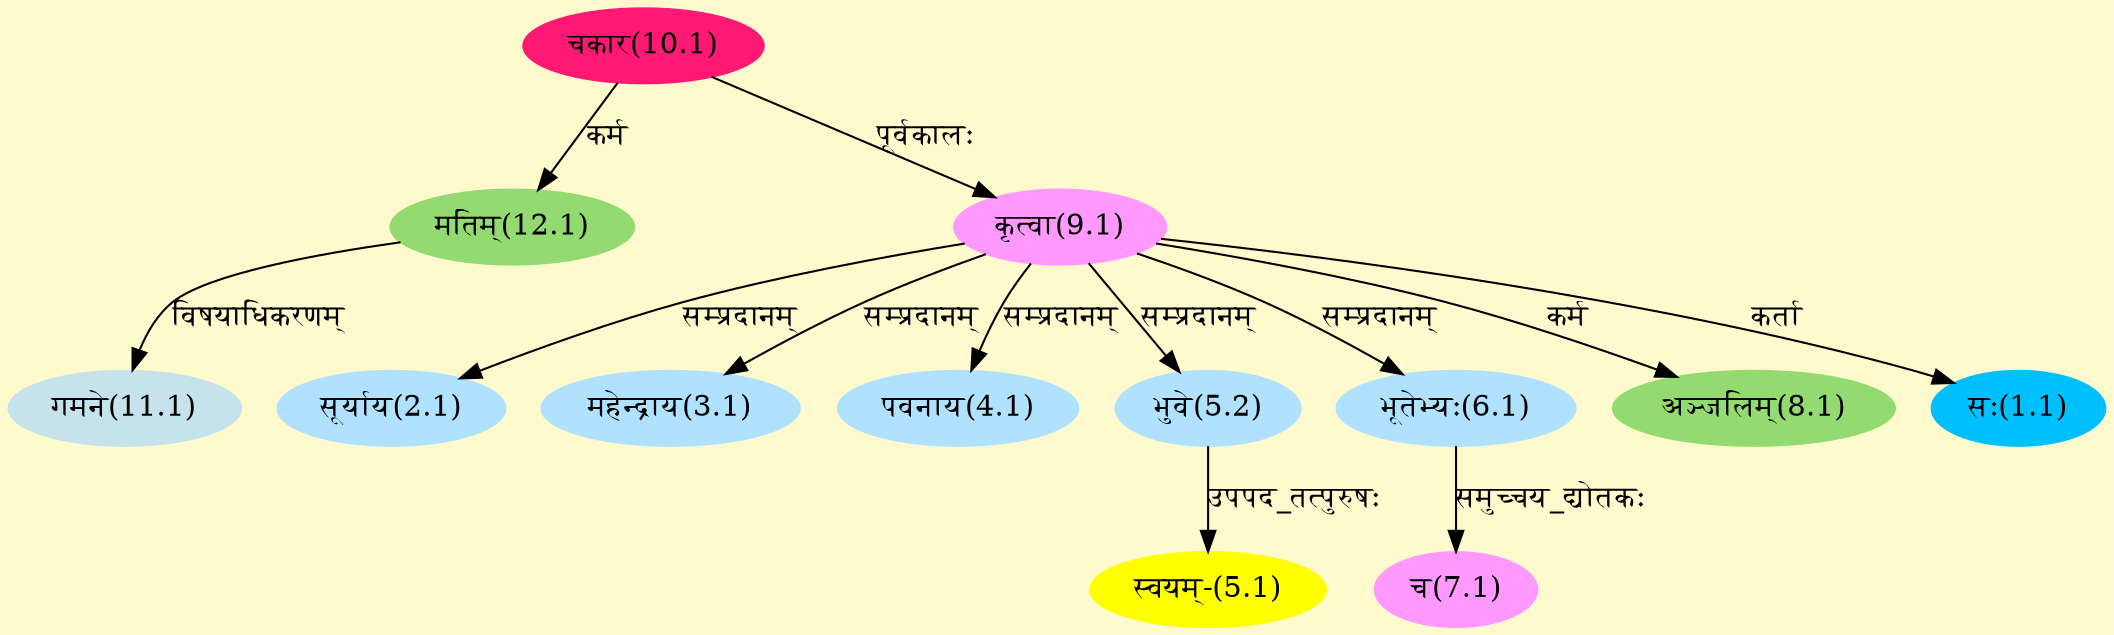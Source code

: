 digraph G{
rankdir=BT;
 compound=true;
 bgcolor="lemonchiffon1";
Node1_1 [style=filled, color="#00BFFF" label = "सः(1.1)"]
Node9_1 [style=filled, color="#FF99FF" label = "कृत्वा(9.1)"]
Node2_1 [style=filled, color="#B0E2FF" label = "सूर्याय(2.1)"]
Node3_1 [style=filled, color="#B0E2FF" label = "महेन्द्राय(3.1)"]
Node4_1 [style=filled, color="#B0E2FF" label = "पवनाय(4.1)"]
Node5_1 [style=filled, color="#FFFF00" label = "स्वयम्-(5.1)"]
Node5_2 [style=filled, color="#B0E2FF" label = "भुवे(5.2)"]
Node6_1 [style=filled, color="#B0E2FF" label = "भूतेभ्यः(6.1)"]
Node7_1 [style=filled, color="#FF99FF" label = "च(7.1)"]
Node8_1 [style=filled, color="#93DB70" label = "अञ्जलिम्(8.1)"]
Node10_1 [style=filled, color="#FF1975" label = "चकार(10.1)"]
Node [style=filled, color="" label = "()"]
Node11_1 [style=filled, color="#C6E2EB" label = "गमने(11.1)"]
Node12_1 [style=filled, color="#93DB70" label = "मतिम्(12.1)"]
/* Start of Relations section */

Node1_1 -> Node9_1 [  label="कर्ता"  dir="back" ]
Node2_1 -> Node9_1 [  label="सम्प्रदानम्"  dir="back" ]
Node3_1 -> Node9_1 [  label="सम्प्रदानम्"  dir="back" ]
Node4_1 -> Node9_1 [  label="सम्प्रदानम्"  dir="back" ]
Node5_1 -> Node5_2 [  label="उपपद_तत्पुरुषः"  dir="back" ]
Node5_2 -> Node9_1 [  label="सम्प्रदानम्"  dir="back" ]
Node6_1 -> Node9_1 [  label="सम्प्रदानम्"  dir="back" ]
Node7_1 -> Node6_1 [  label="समुच्चय_द्योतकः"  dir="back" ]
Node8_1 -> Node9_1 [  label="कर्म"  dir="back" ]
Node9_1 -> Node10_1 [  label="पूर्वकालः"  dir="back" ]
Node11_1 -> Node12_1 [  label="विषयाधिकरणम्"  dir="back" ]
Node12_1 -> Node10_1 [  label="कर्म"  dir="back" ]
}
